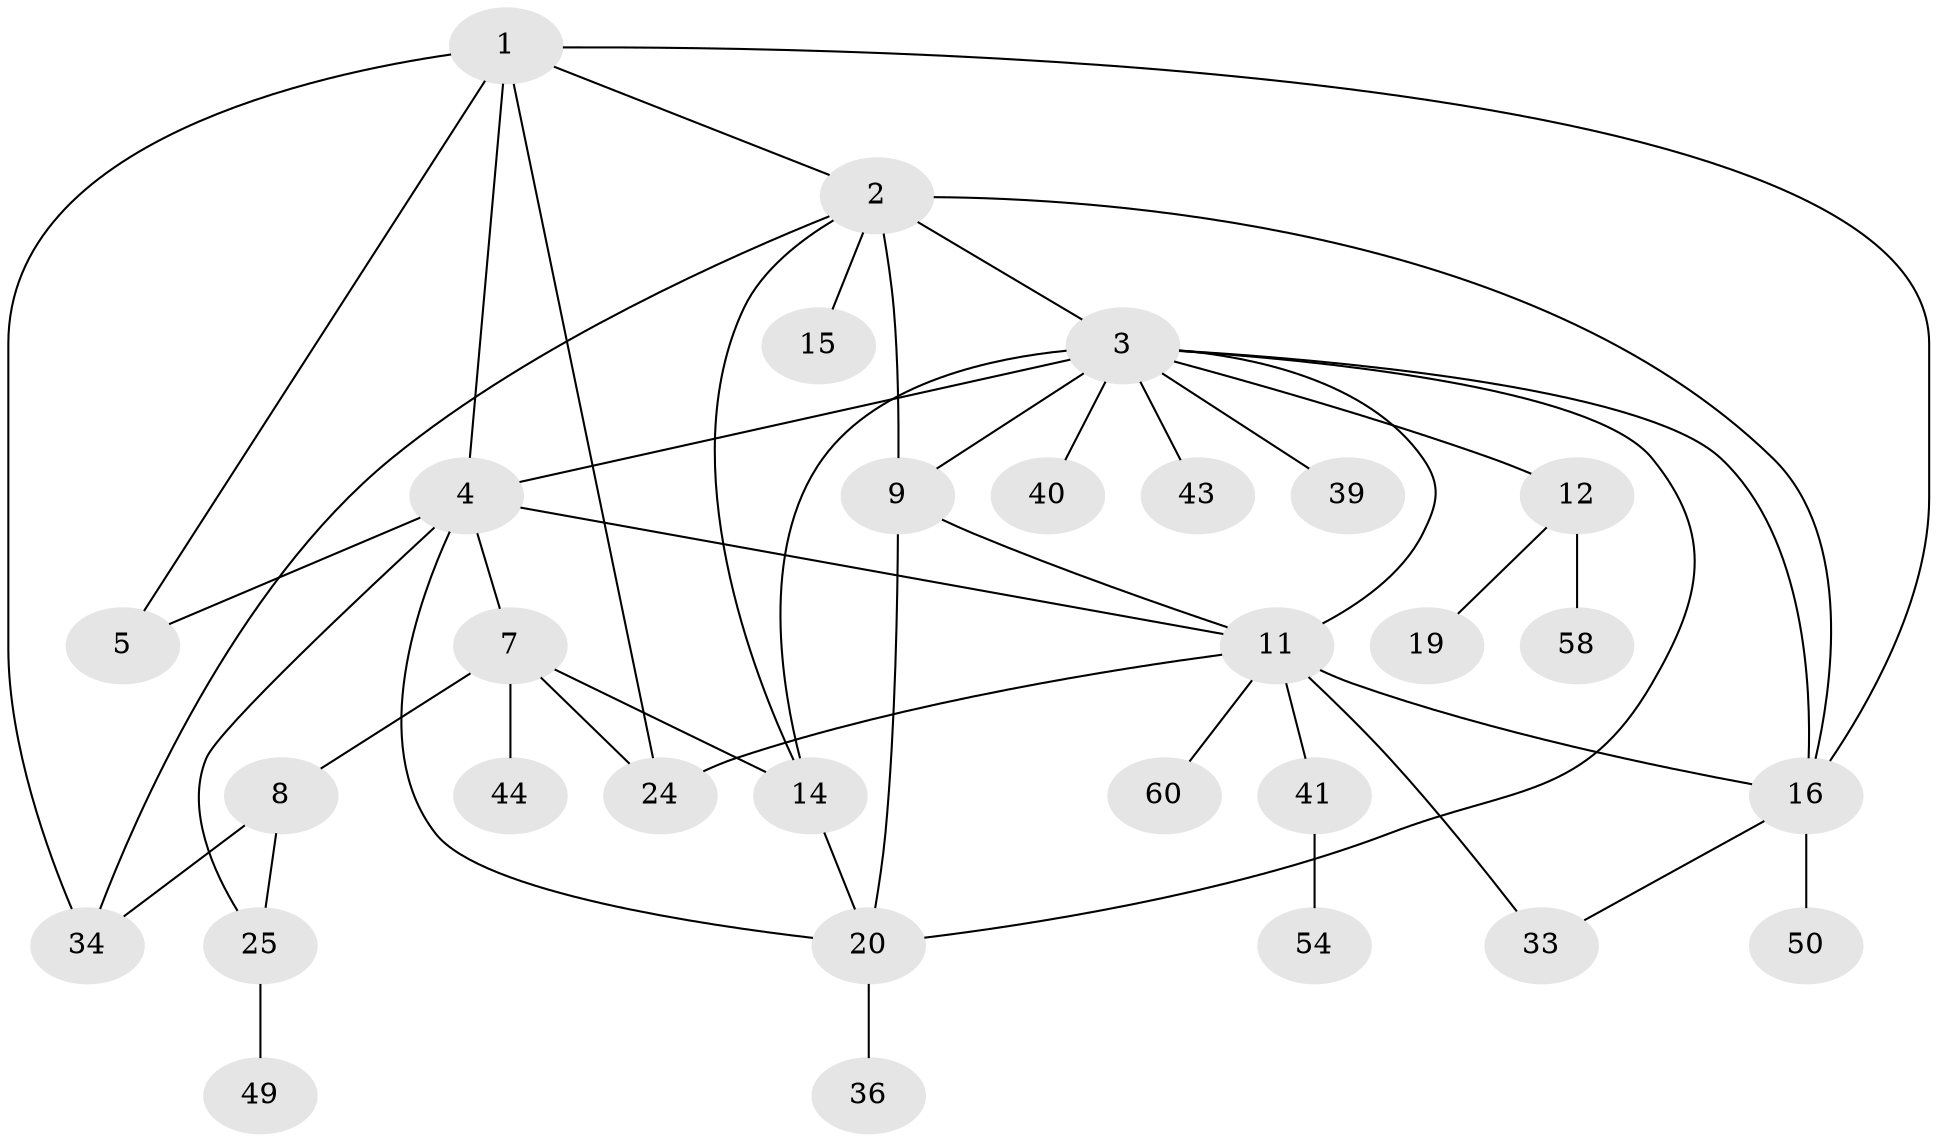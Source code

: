 // original degree distribution, {6: 0.01639344262295082, 7: 0.03278688524590164, 5: 0.03278688524590164, 4: 0.16393442622950818, 2: 0.22950819672131148, 3: 0.2786885245901639, 1: 0.2459016393442623}
// Generated by graph-tools (version 1.1) at 2025/16/03/04/25 18:16:48]
// undirected, 30 vertices, 48 edges
graph export_dot {
graph [start="1"]
  node [color=gray90,style=filled];
  1;
  2 [super="+10"];
  3 [super="+38+17"];
  4 [super="+6+59+18"];
  5;
  7 [super="+28+31+29"];
  8;
  9;
  11 [super="+13+21"];
  12;
  14 [super="+61+22"];
  15;
  16 [super="+27"];
  19;
  20 [super="+23"];
  24 [super="+57"];
  25 [super="+45"];
  33 [super="+46"];
  34 [super="+53"];
  36;
  39;
  40;
  41;
  43;
  44;
  49;
  50 [super="+55"];
  54;
  58;
  60;
  1 -- 2;
  1 -- 4;
  1 -- 5;
  1 -- 24;
  1 -- 34;
  1 -- 16;
  2 -- 3 [weight=2];
  2 -- 9;
  2 -- 14;
  2 -- 16;
  2 -- 34;
  2 -- 15;
  3 -- 12;
  3 -- 43;
  3 -- 20;
  3 -- 4;
  3 -- 39;
  3 -- 40;
  3 -- 9;
  3 -- 11;
  3 -- 14;
  3 -- 16;
  4 -- 20;
  4 -- 7;
  4 -- 25;
  4 -- 11;
  4 -- 5;
  7 -- 8;
  7 -- 44;
  7 -- 24;
  7 -- 14 [weight=2];
  8 -- 25;
  8 -- 34;
  9 -- 11;
  9 -- 20;
  11 -- 33;
  11 -- 24;
  11 -- 41;
  11 -- 60;
  11 -- 16 [weight=2];
  12 -- 19;
  12 -- 58;
  14 -- 20;
  16 -- 33;
  16 -- 50;
  20 -- 36;
  25 -- 49;
  41 -- 54;
}
